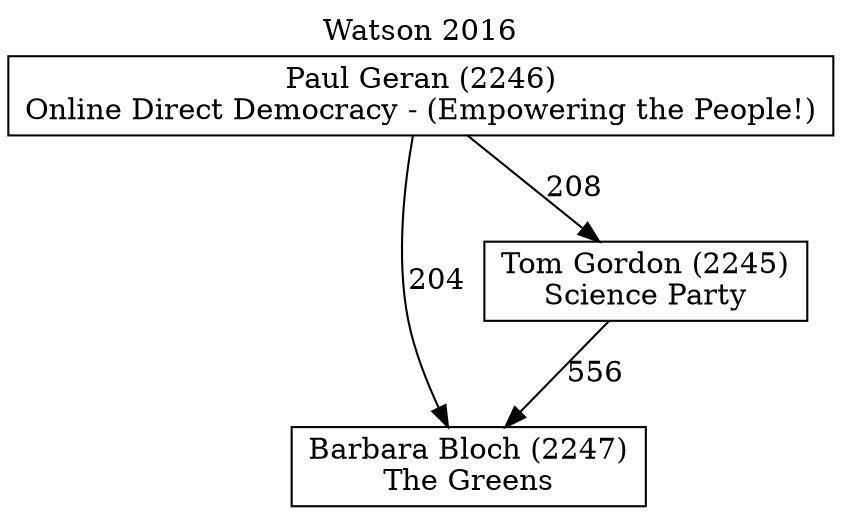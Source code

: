 // House preference flow
digraph "Barbara Bloch (2247)_Watson_2016" {
	graph [label="Watson 2016" labelloc=t mclimit=10]
	node [shape=box]
	"Barbara Bloch (2247)" [label="Barbara Bloch (2247)
The Greens"]
	"Tom Gordon (2245)" [label="Tom Gordon (2245)
Science Party"]
	"Paul Geran (2246)" [label="Paul Geran (2246)
Online Direct Democracy - (Empowering the People!)"]
	"Barbara Bloch (2247)" [label="Barbara Bloch (2247)
The Greens"]
	"Paul Geran (2246)" [label="Paul Geran (2246)
Online Direct Democracy - (Empowering the People!)"]
	"Paul Geran (2246)" [label="Paul Geran (2246)
Online Direct Democracy - (Empowering the People!)"]
	"Tom Gordon (2245)" [label="Tom Gordon (2245)
Science Party"]
	"Paul Geran (2246)" [label="Paul Geran (2246)
Online Direct Democracy - (Empowering the People!)"]
	"Paul Geran (2246)" [label="Paul Geran (2246)
Online Direct Democracy - (Empowering the People!)"]
	"Tom Gordon (2245)" -> "Barbara Bloch (2247)" [label=556]
	"Paul Geran (2246)" -> "Tom Gordon (2245)" [label=208]
	"Paul Geran (2246)" -> "Barbara Bloch (2247)" [label=204]
}
